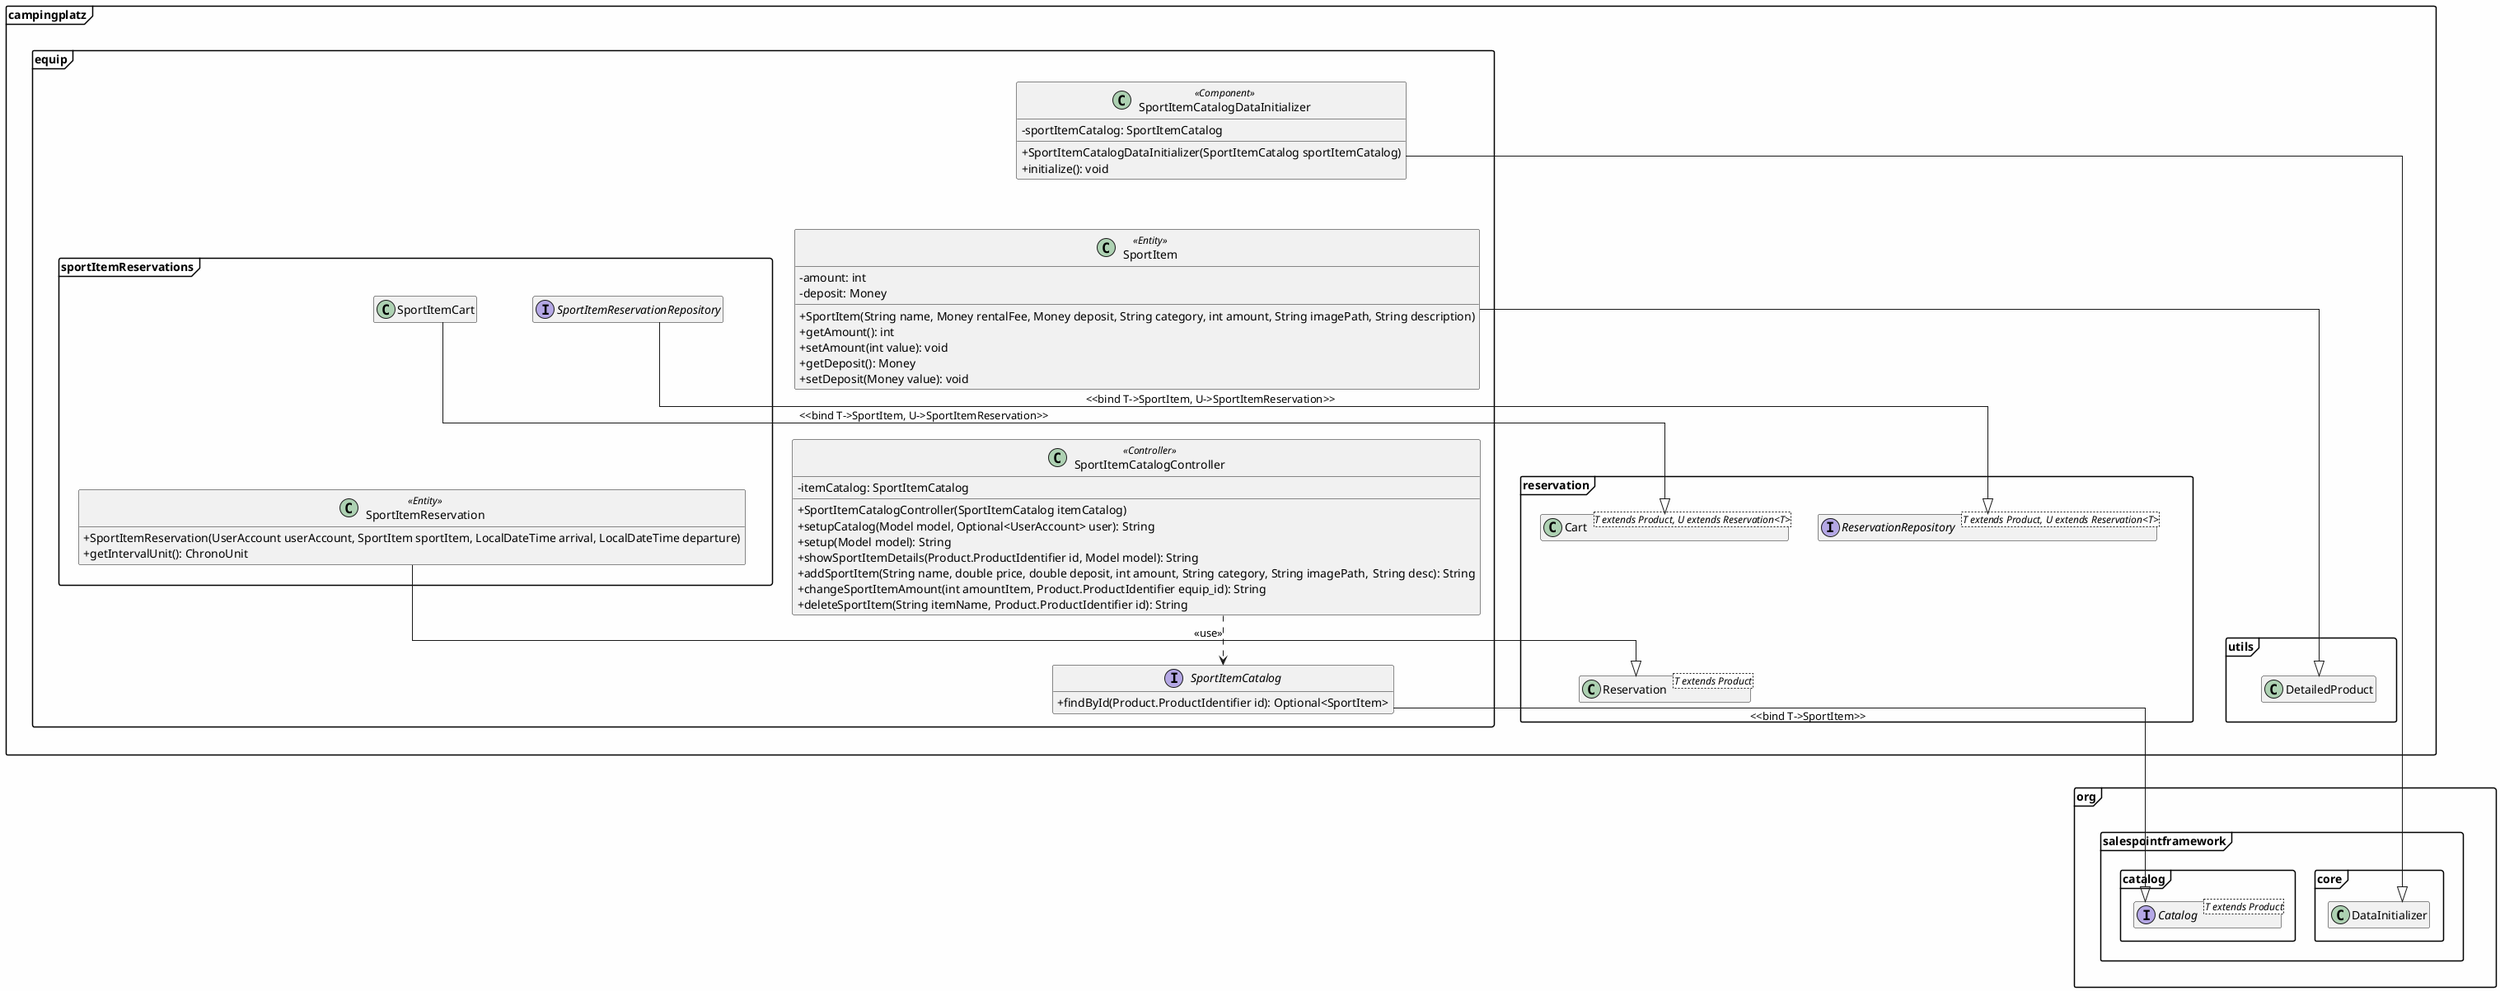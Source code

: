 @startuml
hide empty fields
hide empty methods
skinparam classAttributeIconSize 0
skinparam linetype ortho
skinparam BackgroundColor #FEFEFE
allowmixing
skinparam packageStyle Frame

class campingplatz.utils.DetailedProduct
class campingplatz.reservation.Cart<T extends Product, U extends Reservation<T>>
class campingplatz.reservation.Reservation<T extends Product>
interface campingplatz.reservation.ReservationRepository<T extends Product, U extends Reservation<T>>

package org{
    package salespointframework{
        interface catalog.Catalog<T extends Product>
        class core.DataInitializer
    }
}

package campingplatz.equip {
    package sportItemReservations{
    class SportItemCart{
    }
    class SportItemReservation<<Entity>>{
    +SportItemReservation(UserAccount userAccount, SportItem sportItem, LocalDateTime arrival, LocalDateTime departure)
    +getIntervalUnit(): ChronoUnit
    }
    interface SportItemReservationRepository
    }
    class SportItem<<Entity>>{
    -amount: int
    -deposit: Money
    +SportItem(String name, Money rentalFee, Money deposit, String category, int amount, String imagePath, String description)
    +getAmount(): int
    +setAmount(int value): void
    +getDeposit(): Money
    +setDeposit(Money value): void
    }
    interface SportItemCatalog{
    +findById(Product.ProductIdentifier id): Optional<SportItem>
    }
    class SportItemCatalogController<<Controller>>{
    -itemCatalog: SportItemCatalog
    +SportItemCatalogController(SportItemCatalog itemCatalog)
    +setupCatalog(Model model, Optional<UserAccount> user): String
    +setup(Model model): String
    +showSportItemDetails(Product.ProductIdentifier id, Model model): String
    +addSportItem(String name, double price, double deposit, int amount, String category, String imagePath,	String desc): String
    +changeSportItemAmount(int amountItem, Product.ProductIdentifier equip_id): String
    +deleteSportItem(String itemName, Product.ProductIdentifier id): String
    }
    class SportItemCatalogDataInitializer<<Component>>{
    -sportItemCatalog: SportItemCatalog
    +SportItemCatalogDataInitializer(SportItemCatalog sportItemCatalog)
    +initialize(): void
    }

}

SportItem -r|> DetailedProduct
SportItem -[hidden]u- SportItemCatalogDataInitializer
SportItemCatalog --|> Catalog: <<bind T->SportItem>>
SportItemCatalogController -[hidden]u- SportItem


SportItemCatalogDataInitializer --|> DataInitializer

campingplatz -[hidden]r- org

utils -[hidden]u- reservation

SportItemCatalogController ..> SportItemCatalog: <<use>>

SportItemCart --|> Cart: <<bind T->SportItem, U->SportItemReservation>>
SportItemReservation --|> Reservation
SportItemReservationRepository --|> ReservationRepository: <<bind T->SportItem, U->SportItemReservation>>

Cart -[hidden]d- Reservation
Reservation -[hidden]u- ReservationRepository

SportItemCart -[hidden]d- SportItemReservation
SportItemReservation -[hidden]u- SportItemReservationRepository

SportItem -[hidden]l- sportItemReservations

@enduml